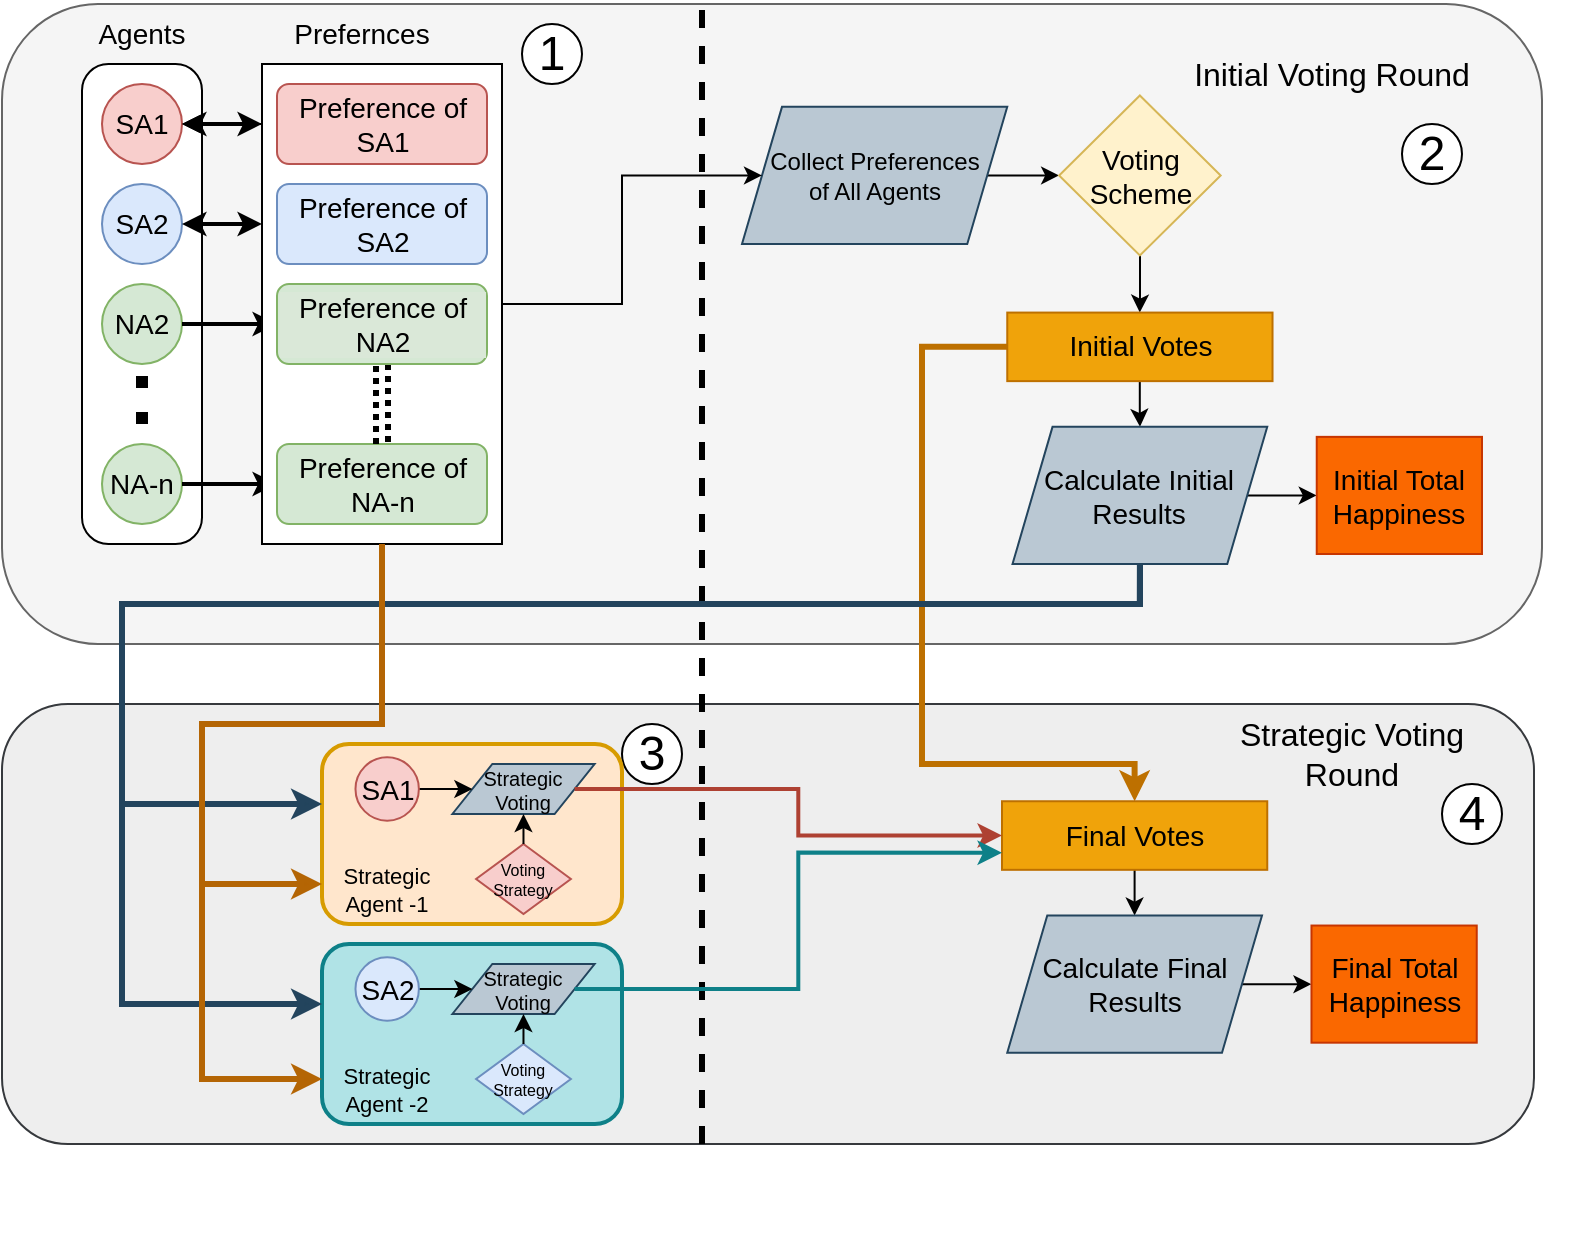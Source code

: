 <mxfile version="24.2.1" type="device">
  <diagram id="C5RBs43oDa-KdzZeNtuy" name="Page-1">
    <mxGraphModel dx="775" dy="604" grid="1" gridSize="10" guides="1" tooltips="1" connect="1" arrows="1" fold="1" page="1" pageScale="1" pageWidth="827" pageHeight="1169" math="0" shadow="0">
      <root>
        <mxCell id="WIyWlLk6GJQsqaUBKTNV-0" />
        <mxCell id="WIyWlLk6GJQsqaUBKTNV-1" parent="WIyWlLk6GJQsqaUBKTNV-0" />
        <mxCell id="gv6H3Rjc2FnPoGJvlaB8-130" value="" style="rounded=1;whiteSpace=wrap;html=1;fillColor=#eeeeee;strokeColor=#36393d;" parent="WIyWlLk6GJQsqaUBKTNV-1" vertex="1">
          <mxGeometry x="350" y="630" width="766" height="220" as="geometry" />
        </mxCell>
        <mxCell id="gv6H3Rjc2FnPoGJvlaB8-124" value="" style="rounded=1;whiteSpace=wrap;html=1;fillColor=#f5f5f5;fontColor=#333333;strokeColor=#666666;" parent="WIyWlLk6GJQsqaUBKTNV-1" vertex="1">
          <mxGeometry x="350" y="280" width="770" height="320" as="geometry" />
        </mxCell>
        <mxCell id="gv6H3Rjc2FnPoGJvlaB8-11" value="" style="group;fontSize=14;" parent="WIyWlLk6GJQsqaUBKTNV-1" vertex="1" connectable="0">
          <mxGeometry x="720" y="320" width="420" height="240" as="geometry" />
        </mxCell>
        <mxCell id="gv6H3Rjc2FnPoGJvlaB8-4" value="" style="edgeStyle=orthogonalEdgeStyle;rounded=0;orthogonalLoop=1;jettySize=auto;html=1;fontSize=14;" parent="gv6H3Rjc2FnPoGJvlaB8-11" source="gv6H3Rjc2FnPoGJvlaB8-2" target="gv6H3Rjc2FnPoGJvlaB8-3" edge="1">
          <mxGeometry relative="1" as="geometry" />
        </mxCell>
        <mxCell id="gv6H3Rjc2FnPoGJvlaB8-2" value="&lt;font style=&quot;font-size: 12px;&quot;&gt;Collect Preferences&lt;/font&gt;&lt;div style=&quot;font-size: 12px;&quot;&gt;&lt;font style=&quot;font-size: 12px;&quot;&gt;of All Agents&lt;/font&gt;&lt;/div&gt;" style="shape=parallelogram;perimeter=parallelogramPerimeter;html=1;fixedSize=1;fontSize=12;fillColor=#bac8d3;strokeColor=#23445d;whiteSpace=wrap;" parent="gv6H3Rjc2FnPoGJvlaB8-11" vertex="1">
          <mxGeometry y="11.429" width="132.632" height="68.571" as="geometry" />
        </mxCell>
        <mxCell id="gv6H3Rjc2FnPoGJvlaB8-6" value="" style="edgeStyle=orthogonalEdgeStyle;rounded=0;orthogonalLoop=1;jettySize=auto;html=1;fontSize=14;" parent="gv6H3Rjc2FnPoGJvlaB8-11" source="gv6H3Rjc2FnPoGJvlaB8-3" target="gv6H3Rjc2FnPoGJvlaB8-5" edge="1">
          <mxGeometry relative="1" as="geometry" />
        </mxCell>
        <mxCell id="gv6H3Rjc2FnPoGJvlaB8-3" value="&lt;font style=&quot;font-size: 14px;&quot;&gt;Voting Scheme&lt;/font&gt;" style="rhombus;whiteSpace=wrap;html=1;fontSize=14;fillColor=#fff2cc;strokeColor=#d6b656;" parent="gv6H3Rjc2FnPoGJvlaB8-11" vertex="1">
          <mxGeometry x="158.55" y="5.71" width="80.79" height="80" as="geometry" />
        </mxCell>
        <mxCell id="gv6H3Rjc2FnPoGJvlaB8-8" value="" style="edgeStyle=orthogonalEdgeStyle;rounded=0;orthogonalLoop=1;jettySize=auto;html=1;fontSize=14;" parent="gv6H3Rjc2FnPoGJvlaB8-11" source="gv6H3Rjc2FnPoGJvlaB8-5" target="gv6H3Rjc2FnPoGJvlaB8-7" edge="1">
          <mxGeometry relative="1" as="geometry" />
        </mxCell>
        <mxCell id="gv6H3Rjc2FnPoGJvlaB8-5" value="&lt;font style=&quot;font-size: 14px;&quot;&gt;Initial Votes&lt;/font&gt;" style="whiteSpace=wrap;html=1;fontSize=14;fillColor=#f0a30a;strokeColor=#BD7000;fontColor=#000000;" parent="gv6H3Rjc2FnPoGJvlaB8-11" vertex="1">
          <mxGeometry x="132.632" y="114.286" width="132.632" height="34.286" as="geometry" />
        </mxCell>
        <mxCell id="gv6H3Rjc2FnPoGJvlaB8-10" value="" style="edgeStyle=orthogonalEdgeStyle;rounded=0;orthogonalLoop=1;jettySize=auto;html=1;fontSize=14;" parent="gv6H3Rjc2FnPoGJvlaB8-11" source="gv6H3Rjc2FnPoGJvlaB8-7" target="gv6H3Rjc2FnPoGJvlaB8-9" edge="1">
          <mxGeometry relative="1" as="geometry" />
        </mxCell>
        <mxCell id="gv6H3Rjc2FnPoGJvlaB8-7" value="&lt;font style=&quot;font-size: 14px;&quot;&gt;Calculate Initial Results&lt;/font&gt;" style="shape=parallelogram;perimeter=parallelogramPerimeter;whiteSpace=wrap;html=1;fixedSize=1;fontSize=14;fillColor=#bac8d3;strokeColor=#23445d;" parent="gv6H3Rjc2FnPoGJvlaB8-11" vertex="1">
          <mxGeometry x="135.26" y="171.43" width="127.37" height="68.57" as="geometry" />
        </mxCell>
        <mxCell id="gv6H3Rjc2FnPoGJvlaB8-9" value="&lt;font style=&quot;font-size: 14px;&quot;&gt;Initial Total Happiness&lt;/font&gt;" style="whiteSpace=wrap;html=1;fontSize=14;fillColor=#fa6800;fontColor=#000000;strokeColor=#C73500;" parent="gv6H3Rjc2FnPoGJvlaB8-11" vertex="1">
          <mxGeometry x="287.37" y="176.43" width="82.63" height="58.57" as="geometry" />
        </mxCell>
        <mxCell id="gv6H3Rjc2FnPoGJvlaB8-94" style="edgeStyle=orthogonalEdgeStyle;rounded=0;orthogonalLoop=1;jettySize=auto;html=1;exitX=1;exitY=0.5;exitDx=0;exitDy=0;entryX=0;entryY=0.5;entryDx=0;entryDy=0;" parent="WIyWlLk6GJQsqaUBKTNV-1" source="gv6H3Rjc2FnPoGJvlaB8-20" target="gv6H3Rjc2FnPoGJvlaB8-2" edge="1">
          <mxGeometry relative="1" as="geometry" />
        </mxCell>
        <mxCell id="gv6H3Rjc2FnPoGJvlaB8-105" value="" style="group;fontSize=14;" parent="WIyWlLk6GJQsqaUBKTNV-1" vertex="1" connectable="0">
          <mxGeometry x="720" y="660" width="420" height="240" as="geometry" />
        </mxCell>
        <mxCell id="gv6H3Rjc2FnPoGJvlaB8-110" value="" style="edgeStyle=orthogonalEdgeStyle;rounded=0;orthogonalLoop=1;jettySize=auto;html=1;fontSize=14;" parent="gv6H3Rjc2FnPoGJvlaB8-105" source="gv6H3Rjc2FnPoGJvlaB8-111" target="gv6H3Rjc2FnPoGJvlaB8-113" edge="1">
          <mxGeometry relative="1" as="geometry" />
        </mxCell>
        <mxCell id="gv6H3Rjc2FnPoGJvlaB8-111" value="&lt;font style=&quot;font-size: 14px;&quot;&gt;Final Votes&lt;/font&gt;" style="whiteSpace=wrap;html=1;fontSize=14;fillColor=#f0a30a;strokeColor=#BD7000;fontColor=#000000;" parent="gv6H3Rjc2FnPoGJvlaB8-105" vertex="1">
          <mxGeometry x="130.002" y="18.626" width="132.632" height="34.286" as="geometry" />
        </mxCell>
        <mxCell id="gv6H3Rjc2FnPoGJvlaB8-112" value="" style="edgeStyle=orthogonalEdgeStyle;rounded=0;orthogonalLoop=1;jettySize=auto;html=1;fontSize=14;" parent="gv6H3Rjc2FnPoGJvlaB8-105" source="gv6H3Rjc2FnPoGJvlaB8-113" target="gv6H3Rjc2FnPoGJvlaB8-114" edge="1">
          <mxGeometry relative="1" as="geometry" />
        </mxCell>
        <mxCell id="gv6H3Rjc2FnPoGJvlaB8-113" value="&lt;font style=&quot;font-size: 14px;&quot;&gt;Calculate Final Results&lt;/font&gt;" style="shape=parallelogram;perimeter=parallelogramPerimeter;whiteSpace=wrap;html=1;fixedSize=1;fontSize=14;fillColor=#bac8d3;strokeColor=#23445d;" parent="gv6H3Rjc2FnPoGJvlaB8-105" vertex="1">
          <mxGeometry x="132.63" y="75.77" width="127.37" height="68.57" as="geometry" />
        </mxCell>
        <mxCell id="gv6H3Rjc2FnPoGJvlaB8-114" value="&lt;font style=&quot;font-size: 14px;&quot;&gt;Final Total Happiness&lt;/font&gt;" style="whiteSpace=wrap;html=1;fontSize=14;fillColor=#fa6800;fontColor=#000000;strokeColor=#C73500;" parent="gv6H3Rjc2FnPoGJvlaB8-105" vertex="1">
          <mxGeometry x="284.74" y="80.77" width="82.63" height="58.57" as="geometry" />
        </mxCell>
        <mxCell id="gv6H3Rjc2FnPoGJvlaB8-129" value="&lt;font style=&quot;font-size: 24px;&quot;&gt;4&lt;/font&gt;" style="ellipse;whiteSpace=wrap;html=1;aspect=fixed;" parent="gv6H3Rjc2FnPoGJvlaB8-105" vertex="1">
          <mxGeometry x="350" y="10" width="30" height="30" as="geometry" />
        </mxCell>
        <mxCell id="gv6H3Rjc2FnPoGJvlaB8-116" value="" style="endArrow=none;dashed=1;html=1;rounded=0;strokeWidth=3;" parent="WIyWlLk6GJQsqaUBKTNV-1" edge="1">
          <mxGeometry width="50" height="50" relative="1" as="geometry">
            <mxPoint x="700" y="850" as="sourcePoint" />
            <mxPoint x="700" y="280" as="targetPoint" />
          </mxGeometry>
        </mxCell>
        <mxCell id="gv6H3Rjc2FnPoGJvlaB8-120" value="" style="group" parent="WIyWlLk6GJQsqaUBKTNV-1" vertex="1" connectable="0">
          <mxGeometry x="390" y="280" width="210" height="270" as="geometry" />
        </mxCell>
        <mxCell id="gv6H3Rjc2FnPoGJvlaB8-17" value="" style="rounded=1;whiteSpace=wrap;html=1;fontSize=14;arcSize=22;" parent="gv6H3Rjc2FnPoGJvlaB8-120" vertex="1">
          <mxGeometry y="30" width="60" height="240" as="geometry" />
        </mxCell>
        <mxCell id="gv6H3Rjc2FnPoGJvlaB8-12" value="SA2" style="ellipse;whiteSpace=wrap;html=1;aspect=fixed;fillColor=#dae8fc;strokeColor=#6c8ebf;fontSize=14;" parent="gv6H3Rjc2FnPoGJvlaB8-120" vertex="1">
          <mxGeometry x="10" y="90" width="40" height="40" as="geometry" />
        </mxCell>
        <mxCell id="gv6H3Rjc2FnPoGJvlaB8-13" value="NA2" style="ellipse;whiteSpace=wrap;html=1;aspect=fixed;fillColor=#d5e8d4;strokeColor=#82b366;fontSize=14;" parent="gv6H3Rjc2FnPoGJvlaB8-120" vertex="1">
          <mxGeometry x="10" y="140" width="40" height="40" as="geometry" />
        </mxCell>
        <mxCell id="gv6H3Rjc2FnPoGJvlaB8-14" value="NA-n" style="ellipse;whiteSpace=wrap;html=1;aspect=fixed;fillColor=#d5e8d4;strokeColor=#82b366;fontSize=14;" parent="gv6H3Rjc2FnPoGJvlaB8-120" vertex="1">
          <mxGeometry x="10" y="220" width="40" height="40" as="geometry" />
        </mxCell>
        <mxCell id="gv6H3Rjc2FnPoGJvlaB8-15" value="" style="endArrow=none;dashed=1;html=1;rounded=0;entryX=0.5;entryY=1;entryDx=0;entryDy=0;strokeWidth=6;dashPattern=1 2;fontSize=14;" parent="gv6H3Rjc2FnPoGJvlaB8-120" target="gv6H3Rjc2FnPoGJvlaB8-13" edge="1">
          <mxGeometry width="50" height="50" relative="1" as="geometry">
            <mxPoint x="30" y="210" as="sourcePoint" />
            <mxPoint x="270" y="160" as="targetPoint" />
          </mxGeometry>
        </mxCell>
        <mxCell id="gv6H3Rjc2FnPoGJvlaB8-16" value="SA1" style="ellipse;whiteSpace=wrap;html=1;aspect=fixed;fillColor=#f8cecc;strokeColor=#b85450;fontSize=14;" parent="gv6H3Rjc2FnPoGJvlaB8-120" vertex="1">
          <mxGeometry x="10" y="40" width="40" height="40" as="geometry" />
        </mxCell>
        <mxCell id="gv6H3Rjc2FnPoGJvlaB8-32" value="" style="edgeStyle=orthogonalEdgeStyle;rounded=0;orthogonalLoop=1;jettySize=auto;html=1;" parent="gv6H3Rjc2FnPoGJvlaB8-120" source="gv6H3Rjc2FnPoGJvlaB8-21" target="gv6H3Rjc2FnPoGJvlaB8-16" edge="1">
          <mxGeometry relative="1" as="geometry" />
        </mxCell>
        <mxCell id="gv6H3Rjc2FnPoGJvlaB8-28" value="" style="edgeStyle=orthogonalEdgeStyle;rounded=0;orthogonalLoop=1;jettySize=auto;html=1;dashed=1;shape=link;dashPattern=1 1;strokeWidth=3;fontSize=14;" parent="gv6H3Rjc2FnPoGJvlaB8-120" target="gv6H3Rjc2FnPoGJvlaB8-24" edge="1">
          <mxGeometry relative="1" as="geometry">
            <mxPoint x="160" y="180" as="sourcePoint" />
          </mxGeometry>
        </mxCell>
        <mxCell id="gv6H3Rjc2FnPoGJvlaB8-39" value="Prefernces" style="text;html=1;align=center;verticalAlign=middle;whiteSpace=wrap;rounded=0;fontSize=14;" parent="gv6H3Rjc2FnPoGJvlaB8-120" vertex="1">
          <mxGeometry x="80" width="120" height="30" as="geometry" />
        </mxCell>
        <mxCell id="gv6H3Rjc2FnPoGJvlaB8-40" value="Agents" style="text;html=1;align=center;verticalAlign=middle;whiteSpace=wrap;rounded=0;fontSize=14;" parent="gv6H3Rjc2FnPoGJvlaB8-120" vertex="1">
          <mxGeometry width="60" height="30" as="geometry" />
        </mxCell>
        <mxCell id="gv6H3Rjc2FnPoGJvlaB8-34" value="" style="endArrow=classic;html=1;rounded=0;exitX=1;exitY=0.5;exitDx=0;exitDy=0;entryX=0;entryY=0.5;entryDx=0;entryDy=0;strokeWidth=2;" parent="gv6H3Rjc2FnPoGJvlaB8-120" source="gv6H3Rjc2FnPoGJvlaB8-13" target="gv6H3Rjc2FnPoGJvlaB8-29" edge="1">
          <mxGeometry width="50" height="50" relative="1" as="geometry">
            <mxPoint x="60" y="120" as="sourcePoint" />
            <mxPoint x="100" y="120" as="targetPoint" />
          </mxGeometry>
        </mxCell>
        <mxCell id="gv6H3Rjc2FnPoGJvlaB8-35" value="" style="endArrow=classic;html=1;rounded=0;exitX=1;exitY=0.5;exitDx=0;exitDy=0;entryX=0;entryY=0.5;entryDx=0;entryDy=0;strokeWidth=2;" parent="gv6H3Rjc2FnPoGJvlaB8-120" source="gv6H3Rjc2FnPoGJvlaB8-14" target="gv6H3Rjc2FnPoGJvlaB8-24" edge="1">
          <mxGeometry width="50" height="50" relative="1" as="geometry">
            <mxPoint x="70" y="130" as="sourcePoint" />
            <mxPoint x="110" y="130" as="targetPoint" />
          </mxGeometry>
        </mxCell>
        <mxCell id="gv6H3Rjc2FnPoGJvlaB8-31" value="" style="endArrow=classic;startArrow=classic;html=1;rounded=0;strokeWidth=2;" parent="gv6H3Rjc2FnPoGJvlaB8-120" source="gv6H3Rjc2FnPoGJvlaB8-16" edge="1">
          <mxGeometry width="50" height="50" relative="1" as="geometry">
            <mxPoint x="280" y="120" as="sourcePoint" />
            <mxPoint x="90" y="60" as="targetPoint" />
          </mxGeometry>
        </mxCell>
        <mxCell id="d24at20l60suZ-zVcKSB-2" value="" style="endArrow=classic;startArrow=classic;html=1;rounded=0;exitX=1;exitY=0.5;exitDx=0;exitDy=0;strokeWidth=2;" edge="1" parent="gv6H3Rjc2FnPoGJvlaB8-120" source="gv6H3Rjc2FnPoGJvlaB8-12">
          <mxGeometry width="50" height="50" relative="1" as="geometry">
            <mxPoint x="230" y="270" as="sourcePoint" />
            <mxPoint x="90" y="110" as="targetPoint" />
          </mxGeometry>
        </mxCell>
        <mxCell id="gv6H3Rjc2FnPoGJvlaB8-20" value="" style="rounded=0;whiteSpace=wrap;html=1;fontSize=14;" parent="gv6H3Rjc2FnPoGJvlaB8-120" vertex="1">
          <mxGeometry x="90" y="30" width="120" height="240" as="geometry" />
        </mxCell>
        <mxCell id="gv6H3Rjc2FnPoGJvlaB8-21" value="&lt;font style=&quot;font-size: 14px;&quot;&gt;Preference of SA1&lt;/font&gt;" style="rounded=1;whiteSpace=wrap;html=1;fillColor=#f8cecc;strokeColor=#b85450;fontSize=14;" parent="gv6H3Rjc2FnPoGJvlaB8-120" vertex="1">
          <mxGeometry x="97.5" y="40" width="105" height="40" as="geometry" />
        </mxCell>
        <mxCell id="gv6H3Rjc2FnPoGJvlaB8-24" value="Preference of NA-n" style="rounded=1;whiteSpace=wrap;html=1;fontSize=14;fillColor=#d5e8d4;strokeColor=#82b366;" parent="gv6H3Rjc2FnPoGJvlaB8-120" vertex="1">
          <mxGeometry x="97.5" y="220" width="105" height="40" as="geometry" />
        </mxCell>
        <mxCell id="gv6H3Rjc2FnPoGJvlaB8-72" value="" style="edgeStyle=orthogonalEdgeStyle;rounded=0;orthogonalLoop=1;jettySize=auto;html=1;shape=link;dashed=1;dashPattern=1 1;strokeWidth=3;" parent="gv6H3Rjc2FnPoGJvlaB8-120" source="gv6H3Rjc2FnPoGJvlaB8-29" target="gv6H3Rjc2FnPoGJvlaB8-24" edge="1">
          <mxGeometry relative="1" as="geometry" />
        </mxCell>
        <mxCell id="gv6H3Rjc2FnPoGJvlaB8-29" value="&lt;span style=&quot;color: rgb(0, 0, 0); font-family: Helvetica; font-size: 14px; font-style: normal; font-variant-ligatures: normal; font-variant-caps: normal; font-weight: 400; letter-spacing: normal; orphans: 2; text-align: center; text-indent: 0px; text-transform: none; widows: 2; word-spacing: 0px; -webkit-text-stroke-width: 0px; white-space: normal; text-decoration-thickness: initial; text-decoration-style: initial; text-decoration-color: initial; float: none; display: inline !important;&quot;&gt;Preference of NA2&lt;/span&gt;" style="rounded=1;whiteSpace=wrap;html=1;fontSize=14;fillColor=#d5e8d4;strokeColor=#82b366;labelBorderColor=none;labelBackgroundColor=#dae8d8;" parent="gv6H3Rjc2FnPoGJvlaB8-120" vertex="1">
          <mxGeometry x="97.5" y="140" width="105" height="40" as="geometry" />
        </mxCell>
        <mxCell id="d24at20l60suZ-zVcKSB-3" value="&lt;font style=&quot;font-size: 14px;&quot;&gt;Preference of SA2&lt;/font&gt;" style="rounded=1;whiteSpace=wrap;html=1;fillColor=#dae8fc;strokeColor=#6c8ebf;fontSize=14;" vertex="1" parent="gv6H3Rjc2FnPoGJvlaB8-120">
          <mxGeometry x="97.5" y="90" width="105" height="40" as="geometry" />
        </mxCell>
        <mxCell id="gv6H3Rjc2FnPoGJvlaB8-125" value="Initial Voting Round" style="text;html=1;align=center;verticalAlign=middle;whiteSpace=wrap;rounded=0;fontSize=16;labelBackgroundColor=none;labelBorderColor=none;" parent="WIyWlLk6GJQsqaUBKTNV-1" vertex="1">
          <mxGeometry x="940" y="300" width="150" height="30" as="geometry" />
        </mxCell>
        <mxCell id="gv6H3Rjc2FnPoGJvlaB8-126" value="&lt;font style=&quot;font-size: 24px;&quot;&gt;1&lt;/font&gt;" style="ellipse;whiteSpace=wrap;html=1;aspect=fixed;" parent="WIyWlLk6GJQsqaUBKTNV-1" vertex="1">
          <mxGeometry x="610" y="290" width="30" height="30" as="geometry" />
        </mxCell>
        <mxCell id="gv6H3Rjc2FnPoGJvlaB8-127" value="&lt;font style=&quot;font-size: 24px;&quot;&gt;2&lt;/font&gt;&lt;span style=&quot;color: rgba(0, 0, 0, 0); font-family: monospace; font-size: 0px; text-align: start; text-wrap: nowrap;&quot;&gt;%3CmxGraphModel%3E%3Croot%3E%3CmxCell%20id%3D%220%22%2F%3E%3CmxCell%20id%3D%221%22%20parent%3D%220%22%2F%3E%3CmxCell%20id%3D%222%22%20value%3D%22%26lt%3Bfont%20style%3D%26quot%3Bfont-size%3A%2024px%3B%26quot%3B%26gt%3B1%26lt%3B%2Ffont%26gt%3B%22%20style%3D%22ellipse%3BwhiteSpace%3Dwrap%3Bhtml%3D1%3Baspect%3Dfixed%3B%22%20vertex%3D%221%22%20parent%3D%221%22%3E%3CmxGeometry%20x%3D%22610%22%20y%3D%22290%22%20width%3D%2230%22%20height%3D%2230%22%20as%3D%22geometry%22%2F%3E%3C%2FmxCell%3E%3C%2Froot%3E%3C%2FmxGraphModel%3E&lt;/span&gt;" style="ellipse;whiteSpace=wrap;html=1;aspect=fixed;" parent="WIyWlLk6GJQsqaUBKTNV-1" vertex="1">
          <mxGeometry x="1050" y="340" width="30" height="30" as="geometry" />
        </mxCell>
        <mxCell id="gv6H3Rjc2FnPoGJvlaB8-131" value="Strategic Voting Round" style="text;html=1;align=center;verticalAlign=middle;whiteSpace=wrap;rounded=0;fontSize=16;labelBackgroundColor=none;labelBorderColor=none;" parent="WIyWlLk6GJQsqaUBKTNV-1" vertex="1">
          <mxGeometry x="950" y="640" width="150" height="30" as="geometry" />
        </mxCell>
        <mxCell id="gv6H3Rjc2FnPoGJvlaB8-122" style="edgeStyle=orthogonalEdgeStyle;rounded=0;orthogonalLoop=1;jettySize=auto;html=1;exitX=0;exitY=0.5;exitDx=0;exitDy=0;entryX=0.5;entryY=0;entryDx=0;entryDy=0;fillColor=#f0a30a;strokeColor=#BD7000;strokeWidth=3;" parent="WIyWlLk6GJQsqaUBKTNV-1" source="gv6H3Rjc2FnPoGJvlaB8-5" target="gv6H3Rjc2FnPoGJvlaB8-111" edge="1">
          <mxGeometry relative="1" as="geometry">
            <mxPoint x="870" y="700" as="targetPoint" />
            <Array as="points">
              <mxPoint x="810" y="451" />
              <mxPoint x="810" y="660" />
              <mxPoint x="916" y="660" />
            </Array>
          </mxGeometry>
        </mxCell>
        <mxCell id="gv6H3Rjc2FnPoGJvlaB8-128" value="&lt;font style=&quot;font-size: 24px;&quot;&gt;3&lt;/font&gt;&lt;span style=&quot;color: rgba(0, 0, 0, 0); font-family: monospace; font-size: 0px; text-align: start; text-wrap: nowrap;&quot;&gt;%3CmxGraphModel%3E%3Croot%3E%3CmxCell%20id%3D%220%22%2F%3E%3CmxCell%20id%3D%221%22%20parent%3D%220%22%2F%3E%3CmxCell%20id%3D%222%22%20value%3D%22%26lt%3Bfont%20style%3D%26quot%3Bfont-size%3A%2024px%3B%26quot%3B%26gt%3B1%26lt%3B%2Ffont%26gt%3B%22%20style%3D%22ellipse%3BwhiteSpace%3Dwrap%3Bhtml%3D1%3Baspect%3Dfixed%3B%22%20vertex%3D%221%22%20parent%3D%221%22%3E%3CmxGeometry%20x%3D%22610%22%20y%3D%22290%22%20width%3D%2230%22%20height%3D%2230%22%20as%3D%22geometry%22%2F%3E%3C%2FmxCell%3E%3C%2Froot%3E%3C%2FmxGraphModel%3E&lt;/span&gt;" style="ellipse;whiteSpace=wrap;html=1;aspect=fixed;" parent="WIyWlLk6GJQsqaUBKTNV-1" vertex="1">
          <mxGeometry x="660" y="640" width="30" height="30" as="geometry" />
        </mxCell>
        <mxCell id="d24at20l60suZ-zVcKSB-4" value="" style="group" vertex="1" connectable="0" parent="WIyWlLk6GJQsqaUBKTNV-1">
          <mxGeometry x="510" y="650" width="150" height="90" as="geometry" />
        </mxCell>
        <mxCell id="gv6H3Rjc2FnPoGJvlaB8-133" value="" style="rounded=1;whiteSpace=wrap;html=1;fillColor=#ffe6cc;strokeColor=#d79b00;strokeWidth=2;fontSize=10;container=0;" parent="d24at20l60suZ-zVcKSB-4" vertex="1">
          <mxGeometry width="150" height="90" as="geometry" />
        </mxCell>
        <mxCell id="gv6H3Rjc2FnPoGJvlaB8-73" value="Strategic Voting" style="shape=parallelogram;perimeter=parallelogramPerimeter;whiteSpace=wrap;html=1;fixedSize=1;fontSize=10;fillColor=#bac8d3;strokeColor=#23445d;container=0;" parent="d24at20l60suZ-zVcKSB-4" vertex="1">
          <mxGeometry x="65.185" y="10" width="71.111" height="25" as="geometry" />
        </mxCell>
        <mxCell id="gv6H3Rjc2FnPoGJvlaB8-79" value="Voting Strategy" style="rhombus;whiteSpace=wrap;html=1;fontSize=8;fillColor=#f8cecc;strokeColor=#b85450;container=0;" parent="d24at20l60suZ-zVcKSB-4" vertex="1">
          <mxGeometry x="77.037" y="50" width="47.407" height="35" as="geometry" />
        </mxCell>
        <mxCell id="d24at20l60suZ-zVcKSB-1" style="edgeStyle=orthogonalEdgeStyle;rounded=0;orthogonalLoop=1;jettySize=auto;html=1;exitX=1;exitY=0.5;exitDx=0;exitDy=0;entryX=0;entryY=0.5;entryDx=0;entryDy=0;" edge="1" parent="d24at20l60suZ-zVcKSB-4" source="gv6H3Rjc2FnPoGJvlaB8-46" target="gv6H3Rjc2FnPoGJvlaB8-73">
          <mxGeometry relative="1" as="geometry" />
        </mxCell>
        <mxCell id="gv6H3Rjc2FnPoGJvlaB8-46" value="SA1" style="ellipse;whiteSpace=wrap;html=1;aspect=fixed;fillColor=#f8cecc;strokeColor=#b85450;fontSize=14;container=0;" parent="d24at20l60suZ-zVcKSB-4" vertex="1">
          <mxGeometry x="16.74" y="6.65" width="31.7" height="31.7" as="geometry" />
        </mxCell>
        <mxCell id="gv6H3Rjc2FnPoGJvlaB8-81" style="edgeStyle=orthogonalEdgeStyle;rounded=0;orthogonalLoop=1;jettySize=auto;html=1;exitX=0.5;exitY=0;exitDx=0;exitDy=0;entryX=0.5;entryY=1;entryDx=0;entryDy=0;" parent="d24at20l60suZ-zVcKSB-4" source="gv6H3Rjc2FnPoGJvlaB8-79" target="gv6H3Rjc2FnPoGJvlaB8-73" edge="1">
          <mxGeometry relative="1" as="geometry" />
        </mxCell>
        <mxCell id="gv6H3Rjc2FnPoGJvlaB8-137" value="Strategic Agent -1" style="text;html=1;align=center;verticalAlign=middle;whiteSpace=wrap;rounded=0;fontSize=11;container=0;" parent="d24at20l60suZ-zVcKSB-4" vertex="1">
          <mxGeometry x="5.926" y="60" width="53.333" height="25" as="geometry" />
        </mxCell>
        <mxCell id="d24at20l60suZ-zVcKSB-15" value="" style="group" vertex="1" connectable="0" parent="WIyWlLk6GJQsqaUBKTNV-1">
          <mxGeometry x="510" y="750" width="150" height="90" as="geometry" />
        </mxCell>
        <mxCell id="d24at20l60suZ-zVcKSB-8" value="" style="rounded=1;whiteSpace=wrap;html=1;fillColor=#b0e3e6;strokeColor=#0e8088;strokeWidth=2;fontSize=10;container=0;" vertex="1" parent="d24at20l60suZ-zVcKSB-15">
          <mxGeometry width="150" height="90" as="geometry" />
        </mxCell>
        <mxCell id="d24at20l60suZ-zVcKSB-9" value="Strategic Voting" style="shape=parallelogram;perimeter=parallelogramPerimeter;whiteSpace=wrap;html=1;fixedSize=1;fontSize=10;fillColor=#bac8d3;strokeColor=#23445d;container=0;" vertex="1" parent="d24at20l60suZ-zVcKSB-15">
          <mxGeometry x="65.185" y="10" width="71.111" height="25" as="geometry" />
        </mxCell>
        <mxCell id="d24at20l60suZ-zVcKSB-10" value="Voting Strategy" style="rhombus;whiteSpace=wrap;html=1;fontSize=8;fillColor=#dae8fc;strokeColor=#6c8ebf;container=0;" vertex="1" parent="d24at20l60suZ-zVcKSB-15">
          <mxGeometry x="77.037" y="50" width="47.407" height="35" as="geometry" />
        </mxCell>
        <mxCell id="d24at20l60suZ-zVcKSB-11" style="edgeStyle=orthogonalEdgeStyle;rounded=0;orthogonalLoop=1;jettySize=auto;html=1;exitX=1;exitY=0.5;exitDx=0;exitDy=0;entryX=0;entryY=0.5;entryDx=0;entryDy=0;" edge="1" parent="d24at20l60suZ-zVcKSB-15" source="d24at20l60suZ-zVcKSB-12" target="d24at20l60suZ-zVcKSB-9">
          <mxGeometry relative="1" as="geometry" />
        </mxCell>
        <mxCell id="d24at20l60suZ-zVcKSB-12" value="SA2" style="ellipse;whiteSpace=wrap;html=1;aspect=fixed;fillColor=#dae8fc;strokeColor=#6c8ebf;fontSize=14;container=0;" vertex="1" parent="d24at20l60suZ-zVcKSB-15">
          <mxGeometry x="16.74" y="6.65" width="31.7" height="31.7" as="geometry" />
        </mxCell>
        <mxCell id="d24at20l60suZ-zVcKSB-13" style="edgeStyle=orthogonalEdgeStyle;rounded=0;orthogonalLoop=1;jettySize=auto;html=1;exitX=0.5;exitY=0;exitDx=0;exitDy=0;entryX=0.5;entryY=1;entryDx=0;entryDy=0;" edge="1" parent="d24at20l60suZ-zVcKSB-15" source="d24at20l60suZ-zVcKSB-10" target="d24at20l60suZ-zVcKSB-9">
          <mxGeometry relative="1" as="geometry" />
        </mxCell>
        <mxCell id="d24at20l60suZ-zVcKSB-14" value="Strategic Agent -2" style="text;html=1;align=center;verticalAlign=middle;whiteSpace=wrap;rounded=0;fontSize=11;container=0;" vertex="1" parent="d24at20l60suZ-zVcKSB-15">
          <mxGeometry x="5.926" y="60" width="53.333" height="25" as="geometry" />
        </mxCell>
        <mxCell id="d24at20l60suZ-zVcKSB-16" style="edgeStyle=orthogonalEdgeStyle;rounded=0;orthogonalLoop=1;jettySize=auto;html=1;exitX=1;exitY=0.5;exitDx=0;exitDy=0;strokeWidth=2;fillColor=#fad9d5;strokeColor=#ae4132;" edge="1" parent="WIyWlLk6GJQsqaUBKTNV-1" source="gv6H3Rjc2FnPoGJvlaB8-73" target="gv6H3Rjc2FnPoGJvlaB8-111">
          <mxGeometry relative="1" as="geometry" />
        </mxCell>
        <mxCell id="d24at20l60suZ-zVcKSB-19" style="edgeStyle=orthogonalEdgeStyle;rounded=0;orthogonalLoop=1;jettySize=auto;html=1;entryX=0;entryY=0.75;entryDx=0;entryDy=0;fillColor=#b0e3e6;strokeColor=#0e8088;strokeWidth=2;" edge="1" parent="WIyWlLk6GJQsqaUBKTNV-1" source="d24at20l60suZ-zVcKSB-9" target="gv6H3Rjc2FnPoGJvlaB8-111">
          <mxGeometry relative="1" as="geometry" />
        </mxCell>
        <mxCell id="d24at20l60suZ-zVcKSB-20" style="edgeStyle=orthogonalEdgeStyle;rounded=0;orthogonalLoop=1;jettySize=auto;html=1;strokeWidth=3;fillColor=#bac8d3;strokeColor=#23445d;" edge="1" parent="WIyWlLk6GJQsqaUBKTNV-1" source="gv6H3Rjc2FnPoGJvlaB8-7">
          <mxGeometry relative="1" as="geometry">
            <mxPoint x="510" y="680" as="targetPoint" />
            <Array as="points">
              <mxPoint x="919" y="580" />
              <mxPoint x="410" y="580" />
              <mxPoint x="410" y="680" />
              <mxPoint x="510" y="680" />
            </Array>
          </mxGeometry>
        </mxCell>
        <mxCell id="d24at20l60suZ-zVcKSB-21" style="edgeStyle=orthogonalEdgeStyle;rounded=0;orthogonalLoop=1;jettySize=auto;html=1;exitX=0.5;exitY=1;exitDx=0;exitDy=0;fillColor=#bac8d3;strokeColor=#23445d;strokeWidth=3;" edge="1" parent="WIyWlLk6GJQsqaUBKTNV-1" source="gv6H3Rjc2FnPoGJvlaB8-7">
          <mxGeometry relative="1" as="geometry">
            <mxPoint x="510" y="780" as="targetPoint" />
            <Array as="points">
              <mxPoint x="919" y="580" />
              <mxPoint x="410" y="580" />
              <mxPoint x="410" y="780" />
              <mxPoint x="510" y="780" />
            </Array>
          </mxGeometry>
        </mxCell>
        <mxCell id="d24at20l60suZ-zVcKSB-23" style="edgeStyle=orthogonalEdgeStyle;rounded=0;orthogonalLoop=1;jettySize=auto;html=1;exitX=0.5;exitY=1;exitDx=0;exitDy=0;strokeWidth=3;fillColor=#fad7ac;strokeColor=#b46504;" edge="1" parent="WIyWlLk6GJQsqaUBKTNV-1" source="gv6H3Rjc2FnPoGJvlaB8-20">
          <mxGeometry relative="1" as="geometry">
            <mxPoint x="510" y="720" as="targetPoint" />
            <Array as="points">
              <mxPoint x="540" y="640" />
              <mxPoint x="450" y="640" />
              <mxPoint x="450" y="720" />
              <mxPoint x="510" y="720" />
            </Array>
          </mxGeometry>
        </mxCell>
        <mxCell id="d24at20l60suZ-zVcKSB-24" style="edgeStyle=orthogonalEdgeStyle;rounded=0;orthogonalLoop=1;jettySize=auto;html=1;exitX=0.5;exitY=1;exitDx=0;exitDy=0;entryX=0;entryY=0.75;entryDx=0;entryDy=0;fillColor=#fad7ac;strokeColor=#b46504;strokeWidth=3;" edge="1" parent="WIyWlLk6GJQsqaUBKTNV-1" source="gv6H3Rjc2FnPoGJvlaB8-20" target="d24at20l60suZ-zVcKSB-8">
          <mxGeometry relative="1" as="geometry">
            <mxPoint x="510" y="780" as="targetPoint" />
            <Array as="points">
              <mxPoint x="540" y="640" />
              <mxPoint x="450" y="640" />
              <mxPoint x="450" y="818" />
            </Array>
          </mxGeometry>
        </mxCell>
      </root>
    </mxGraphModel>
  </diagram>
</mxfile>
